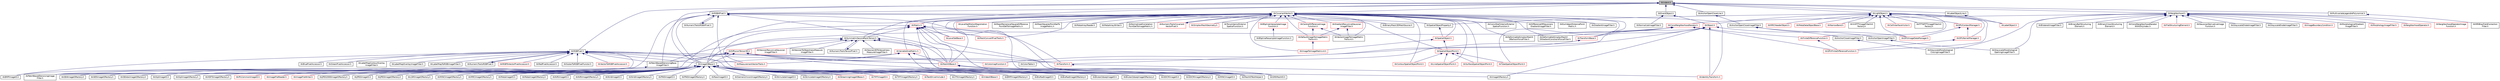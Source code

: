 digraph "itkIndent.h"
{
 // LATEX_PDF_SIZE
  edge [fontname="Helvetica",fontsize="10",labelfontname="Helvetica",labelfontsize="10"];
  node [fontname="Helvetica",fontsize="10",shape=record];
  Node1 [label="itkIndent.h",height=0.2,width=0.4,color="black", fillcolor="grey75", style="filled", fontcolor="black",tooltip=" "];
  Node1 -> Node2 [dir="back",color="midnightblue",fontsize="10",style="solid",fontname="Helvetica"];
  Node2 [label="itkAnchorOpenCloseLine.h",height=0.2,width=0.4,color="black", fillcolor="white", style="filled",URL="$itkAnchorOpenCloseLine_8h.html",tooltip=" "];
  Node2 -> Node3 [dir="back",color="midnightblue",fontsize="10",style="solid",fontname="Helvetica"];
  Node3 [label="itkAnchorOpenCloseImageFilter.h",height=0.2,width=0.4,color="black", fillcolor="white", style="filled",URL="$itkAnchorOpenCloseImageFilter_8h.html",tooltip=" "];
  Node3 -> Node4 [dir="back",color="midnightblue",fontsize="10",style="solid",fontname="Helvetica"];
  Node4 [label="itkAnchorCloseImageFilter.h",height=0.2,width=0.4,color="black", fillcolor="white", style="filled",URL="$itkAnchorCloseImageFilter_8h.html",tooltip=" "];
  Node4 -> Node5 [dir="back",color="midnightblue",fontsize="10",style="solid",fontname="Helvetica"];
  Node5 [label="itkGrayscaleMorphological\lClosingImageFilter.h",height=0.2,width=0.4,color="black", fillcolor="white", style="filled",URL="$itkGrayscaleMorphologicalClosingImageFilter_8h.html",tooltip=" "];
  Node3 -> Node6 [dir="back",color="midnightblue",fontsize="10",style="solid",fontname="Helvetica"];
  Node6 [label="itkAnchorOpenImageFilter.h",height=0.2,width=0.4,color="black", fillcolor="white", style="filled",URL="$itkAnchorOpenImageFilter_8h.html",tooltip=" "];
  Node6 -> Node7 [dir="back",color="midnightblue",fontsize="10",style="solid",fontname="Helvetica"];
  Node7 [label="itkGrayscaleMorphological\lOpeningImageFilter.h",height=0.2,width=0.4,color="black", fillcolor="white", style="filled",URL="$itkGrayscaleMorphologicalOpeningImageFilter_8h.html",tooltip=" "];
  Node1 -> Node8 [dir="back",color="midnightblue",fontsize="10",style="solid",fontname="Helvetica"];
  Node8 [label="itkCovariantVector.h",height=0.2,width=0.4,color="black", fillcolor="white", style="filled",URL="$itkCovariantVector_8h.html",tooltip=" "];
  Node8 -> Node9 [dir="back",color="midnightblue",fontsize="10",style="solid",fontname="Helvetica"];
  Node9 [label="itkBSplineInterpolateImage\lFunction.h",height=0.2,width=0.4,color="red", fillcolor="white", style="filled",URL="$itkBSplineInterpolateImageFunction_8h.html",tooltip=" "];
  Node9 -> Node10 [dir="back",color="midnightblue",fontsize="10",style="solid",fontname="Helvetica"];
  Node10 [label="itkBSplineResampleImageFunction.h",height=0.2,width=0.4,color="black", fillcolor="white", style="filled",URL="$itkBSplineResampleImageFunction_8h.html",tooltip=" "];
  Node8 -> Node31 [dir="back",color="midnightblue",fontsize="10",style="solid",fontname="Helvetica"];
  Node31 [label="itkBinaryMask3DMeshSource.h",height=0.2,width=0.4,color="black", fillcolor="white", style="filled",URL="$itkBinaryMask3DMeshSource_8h.html",tooltip=" "];
  Node8 -> Node32 [dir="back",color="midnightblue",fontsize="10",style="solid",fontname="Helvetica"];
  Node32 [label="itkCentralDifferenceImage\lFunction.h",height=0.2,width=0.4,color="red", fillcolor="white", style="filled",URL="$itkCentralDifferenceImageFunction_8h.html",tooltip=" "];
  Node32 -> Node33 [dir="back",color="midnightblue",fontsize="10",style="solid",fontname="Helvetica"];
  Node33 [label="itkDefaultImageToImageMetric\lTraitsv4.h",height=0.2,width=0.4,color="red", fillcolor="white", style="filled",URL="$itkDefaultImageToImageMetricTraitsv4_8h.html",tooltip=" "];
  Node33 -> Node34 [dir="back",color="midnightblue",fontsize="10",style="solid",fontname="Helvetica"];
  Node34 [label="itkImageToImageMetricv4.h",height=0.2,width=0.4,color="red", fillcolor="white", style="filled",URL="$itkImageToImageMetricv4_8h.html",tooltip=" "];
  Node32 -> Node59 [dir="back",color="midnightblue",fontsize="10",style="solid",fontname="Helvetica"];
  Node59 [label="itkVectorImageToImageMetric\lTraitsv4.h",height=0.2,width=0.4,color="black", fillcolor="white", style="filled",URL="$itkVectorImageToImageMetricTraitsv4_8h.html",tooltip=" "];
  Node8 -> Node60 [dir="back",color="midnightblue",fontsize="10",style="solid",fontname="Helvetica"];
  Node60 [label="itkConicShellInteriorExterior\lSpatialFunction.h",height=0.2,width=0.4,color="black", fillcolor="white", style="filled",URL="$itkConicShellInteriorExteriorSpatialFunction_8h.html",tooltip=" "];
  Node8 -> Node61 [dir="back",color="midnightblue",fontsize="10",style="solid",fontname="Helvetica"];
  Node61 [label="itkContourSpatialObjectPoint.h",height=0.2,width=0.4,color="red", fillcolor="white", style="filled",URL="$itkContourSpatialObjectPoint_8h.html",tooltip=" "];
  Node8 -> Node33 [dir="back",color="midnightblue",fontsize="10",style="solid",fontname="Helvetica"];
  Node8 -> Node65 [dir="back",color="midnightblue",fontsize="10",style="solid",fontname="Helvetica"];
  Node65 [label="itkDeformableSimplexMesh3\lDBalloonForceFilter.h",height=0.2,width=0.4,color="black", fillcolor="white", style="filled",URL="$itkDeformableSimplexMesh3DBalloonForceFilter_8h.html",tooltip=" "];
  Node8 -> Node66 [dir="back",color="midnightblue",fontsize="10",style="solid",fontname="Helvetica"];
  Node66 [label="itkDeformableSimplexMesh3\lDGradientConstraintForceFilter.h",height=0.2,width=0.4,color="black", fillcolor="white", style="filled",URL="$itkDeformableSimplexMesh3DGradientConstraintForceFilter_8h.html",tooltip=" "];
  Node8 -> Node67 [dir="back",color="midnightblue",fontsize="10",style="solid",fontname="Helvetica"];
  Node67 [label="itkDifferenceOfGaussians\lGradientImageFilter.h",height=0.2,width=0.4,color="black", fillcolor="white", style="filled",URL="$itkDifferenceOfGaussiansGradientImageFilter_8h.html",tooltip=" "];
  Node8 -> Node68 [dir="back",color="midnightblue",fontsize="10",style="solid",fontname="Helvetica"];
  Node68 [label="itkEuclideanDistancePoint\lMetric.h",height=0.2,width=0.4,color="black", fillcolor="white", style="filled",URL="$itkEuclideanDistancePointMetric_8h.html",tooltip=" "];
  Node8 -> Node69 [dir="back",color="midnightblue",fontsize="10",style="solid",fontname="Helvetica"];
  Node69 [label="itkGradientImageFilter.h",height=0.2,width=0.4,color="black", fillcolor="white", style="filled",URL="$itkGradientImageFilter_8h.html",tooltip=" "];
  Node8 -> Node70 [dir="back",color="midnightblue",fontsize="10",style="solid",fontname="Helvetica"];
  Node70 [label="itkGradientRecursiveGaussian\lImageFilter.h",height=0.2,width=0.4,color="red", fillcolor="white", style="filled",URL="$itkGradientRecursiveGaussianImageFilter_8h.html",tooltip=" "];
  Node70 -> Node33 [dir="back",color="midnightblue",fontsize="10",style="solid",fontname="Helvetica"];
  Node70 -> Node59 [dir="back",color="midnightblue",fontsize="10",style="solid",fontname="Helvetica"];
  Node8 -> Node79 [dir="back",color="midnightblue",fontsize="10",style="solid",fontname="Helvetica"];
  Node79 [label="itkIdentityTransform.h",height=0.2,width=0.4,color="red", fillcolor="white", style="filled",URL="$itkIdentityTransform_8h.html",tooltip=" "];
  Node8 -> Node85 [dir="back",color="midnightblue",fontsize="10",style="solid",fontname="Helvetica"];
  Node85 [label="itkImageIOBase.h",height=0.2,width=0.4,color="black", fillcolor="white", style="filled",URL="$itkImageIOBase_8h.html",tooltip=" "];
  Node85 -> Node86 [dir="back",color="midnightblue",fontsize="10",style="solid",fontname="Helvetica"];
  Node86 [label="itkBMPImageIO.h",height=0.2,width=0.4,color="black", fillcolor="white", style="filled",URL="$itkBMPImageIO_8h.html",tooltip=" "];
  Node85 -> Node87 [dir="back",color="midnightblue",fontsize="10",style="solid",fontname="Helvetica"];
  Node87 [label="itkBMPImageIOFactory.h",height=0.2,width=0.4,color="black", fillcolor="white", style="filled",URL="$itkBMPImageIOFactory_8h.html",tooltip=" "];
  Node85 -> Node88 [dir="back",color="midnightblue",fontsize="10",style="solid",fontname="Helvetica"];
  Node88 [label="itkBioRadImageIO.h",height=0.2,width=0.4,color="black", fillcolor="white", style="filled",URL="$itkBioRadImageIO_8h.html",tooltip=" "];
  Node85 -> Node89 [dir="back",color="midnightblue",fontsize="10",style="solid",fontname="Helvetica"];
  Node89 [label="itkBioRadImageIOFactory.h",height=0.2,width=0.4,color="black", fillcolor="white", style="filled",URL="$itkBioRadImageIOFactory_8h.html",tooltip=" "];
  Node85 -> Node90 [dir="back",color="midnightblue",fontsize="10",style="solid",fontname="Helvetica"];
  Node90 [label="itkBruker2dseqImageIO.h",height=0.2,width=0.4,color="black", fillcolor="white", style="filled",URL="$itkBruker2dseqImageIO_8h.html",tooltip=" "];
  Node85 -> Node91 [dir="back",color="midnightblue",fontsize="10",style="solid",fontname="Helvetica"];
  Node91 [label="itkBruker2dseqImageIOFactory.h",height=0.2,width=0.4,color="black", fillcolor="white", style="filled",URL="$itkBruker2dseqImageIOFactory_8h.html",tooltip=" "];
  Node85 -> Node92 [dir="back",color="midnightblue",fontsize="10",style="solid",fontname="Helvetica"];
  Node92 [label="itkGDCMImageIO.h",height=0.2,width=0.4,color="black", fillcolor="white", style="filled",URL="$itkGDCMImageIO_8h.html",tooltip=" "];
  Node85 -> Node93 [dir="back",color="midnightblue",fontsize="10",style="solid",fontname="Helvetica"];
  Node93 [label="itkGDCMImageIOFactory.h",height=0.2,width=0.4,color="black", fillcolor="white", style="filled",URL="$itkGDCMImageIOFactory_8h.html",tooltip=" "];
  Node85 -> Node94 [dir="back",color="midnightblue",fontsize="10",style="solid",fontname="Helvetica"];
  Node94 [label="itkGE4ImageIOFactory.h",height=0.2,width=0.4,color="black", fillcolor="white", style="filled",URL="$itkGE4ImageIOFactory_8h.html",tooltip=" "];
  Node85 -> Node95 [dir="back",color="midnightblue",fontsize="10",style="solid",fontname="Helvetica"];
  Node95 [label="itkGE5ImageIOFactory.h",height=0.2,width=0.4,color="black", fillcolor="white", style="filled",URL="$itkGE5ImageIOFactory_8h.html",tooltip=" "];
  Node85 -> Node96 [dir="back",color="midnightblue",fontsize="10",style="solid",fontname="Helvetica"];
  Node96 [label="itkGEAdwImageIOFactory.h",height=0.2,width=0.4,color="black", fillcolor="white", style="filled",URL="$itkGEAdwImageIOFactory_8h.html",tooltip=" "];
  Node85 -> Node97 [dir="back",color="midnightblue",fontsize="10",style="solid",fontname="Helvetica"];
  Node97 [label="itkGiplImageIO.h",height=0.2,width=0.4,color="black", fillcolor="white", style="filled",URL="$itkGiplImageIO_8h.html",tooltip=" "];
  Node85 -> Node98 [dir="back",color="midnightblue",fontsize="10",style="solid",fontname="Helvetica"];
  Node98 [label="itkGiplImageIOFactory.h",height=0.2,width=0.4,color="black", fillcolor="white", style="filled",URL="$itkGiplImageIOFactory_8h.html",tooltip=" "];
  Node85 -> Node99 [dir="back",color="midnightblue",fontsize="10",style="solid",fontname="Helvetica"];
  Node99 [label="itkHDF5ImageIOFactory.h",height=0.2,width=0.4,color="black", fillcolor="white", style="filled",URL="$itkHDF5ImageIOFactory_8h.html",tooltip=" "];
  Node85 -> Node100 [dir="back",color="midnightblue",fontsize="10",style="solid",fontname="Helvetica"];
  Node100 [label="itkIPLCommonImageIO.h",height=0.2,width=0.4,color="red", fillcolor="white", style="filled",URL="$itkIPLCommonImageIO_8h.html",tooltip="This file was written as a modification to the itkMetaImageIO as a new method for reading in files fr..."];
  Node85 -> Node105 [dir="back",color="midnightblue",fontsize="10",style="solid",fontname="Helvetica"];
  Node105 [label="itkImageFileReader.h",height=0.2,width=0.4,color="red", fillcolor="white", style="filled",URL="$itkImageFileReader_8h.html",tooltip=" "];
  Node85 -> Node108 [dir="back",color="midnightblue",fontsize="10",style="solid",fontname="Helvetica"];
  Node108 [label="itkImageFileWriter.h",height=0.2,width=0.4,color="red", fillcolor="white", style="filled",URL="$itkImageFileWriter_8h.html",tooltip=" "];
  Node85 -> Node110 [dir="back",color="midnightblue",fontsize="10",style="solid",fontname="Helvetica"];
  Node110 [label="itkImageIOFactory.h",height=0.2,width=0.4,color="black", fillcolor="white", style="filled",URL="$itkImageIOFactory_8h.html",tooltip=" "];
  Node85 -> Node111 [dir="back",color="midnightblue",fontsize="10",style="solid",fontname="Helvetica"];
  Node111 [label="itkJPEG2000ImageIOFactory.h",height=0.2,width=0.4,color="black", fillcolor="white", style="filled",URL="$itkJPEG2000ImageIOFactory_8h.html",tooltip=" "];
  Node85 -> Node112 [dir="back",color="midnightblue",fontsize="10",style="solid",fontname="Helvetica"];
  Node112 [label="itkJPEGImageIO.h",height=0.2,width=0.4,color="black", fillcolor="white", style="filled",URL="$itkJPEGImageIO_8h.html",tooltip=" "];
  Node85 -> Node113 [dir="back",color="midnightblue",fontsize="10",style="solid",fontname="Helvetica"];
  Node113 [label="itkJPEGImageIOFactory.h",height=0.2,width=0.4,color="black", fillcolor="white", style="filled",URL="$itkJPEGImageIOFactory_8h.html",tooltip=" "];
  Node85 -> Node114 [dir="back",color="midnightblue",fontsize="10",style="solid",fontname="Helvetica"];
  Node114 [label="itkLSMImageIOFactory.h",height=0.2,width=0.4,color="black", fillcolor="white", style="filled",URL="$itkLSMImageIOFactory_8h.html",tooltip=" "];
  Node85 -> Node115 [dir="back",color="midnightblue",fontsize="10",style="solid",fontname="Helvetica"];
  Node115 [label="itkMINCImageIO.h",height=0.2,width=0.4,color="black", fillcolor="white", style="filled",URL="$itkMINCImageIO_8h.html",tooltip=" "];
  Node85 -> Node116 [dir="back",color="midnightblue",fontsize="10",style="solid",fontname="Helvetica"];
  Node116 [label="itkMINCImageIOFactory.h",height=0.2,width=0.4,color="black", fillcolor="white", style="filled",URL="$itkMINCImageIOFactory_8h.html",tooltip=" "];
  Node85 -> Node117 [dir="back",color="midnightblue",fontsize="10",style="solid",fontname="Helvetica"];
  Node117 [label="itkMRCImageIOFactory.h",height=0.2,width=0.4,color="black", fillcolor="white", style="filled",URL="$itkMRCImageIOFactory_8h.html",tooltip=" "];
  Node85 -> Node118 [dir="back",color="midnightblue",fontsize="10",style="solid",fontname="Helvetica"];
  Node118 [label="itkMetaImageIO.h",height=0.2,width=0.4,color="black", fillcolor="white", style="filled",URL="$itkMetaImageIO_8h.html",tooltip=" "];
  Node85 -> Node119 [dir="back",color="midnightblue",fontsize="10",style="solid",fontname="Helvetica"];
  Node119 [label="itkMetaImageIOFactory.h",height=0.2,width=0.4,color="black", fillcolor="white", style="filled",URL="$itkMetaImageIOFactory_8h.html",tooltip=" "];
  Node85 -> Node120 [dir="back",color="midnightblue",fontsize="10",style="solid",fontname="Helvetica"];
  Node120 [label="itkNiftiImageIO.h",height=0.2,width=0.4,color="black", fillcolor="white", style="filled",URL="$itkNiftiImageIO_8h.html",tooltip=" "];
  Node85 -> Node121 [dir="back",color="midnightblue",fontsize="10",style="solid",fontname="Helvetica"];
  Node121 [label="itkNiftiImageIOFactory.h",height=0.2,width=0.4,color="black", fillcolor="white", style="filled",URL="$itkNiftiImageIOFactory_8h.html",tooltip=" "];
  Node85 -> Node122 [dir="back",color="midnightblue",fontsize="10",style="solid",fontname="Helvetica"];
  Node122 [label="itkNrrdImageIO.h",height=0.2,width=0.4,color="black", fillcolor="white", style="filled",URL="$itkNrrdImageIO_8h.html",tooltip=" "];
  Node85 -> Node123 [dir="back",color="midnightblue",fontsize="10",style="solid",fontname="Helvetica"];
  Node123 [label="itkNrrdImageIOFactory.h",height=0.2,width=0.4,color="black", fillcolor="white", style="filled",URL="$itkNrrdImageIOFactory_8h.html",tooltip=" "];
  Node85 -> Node124 [dir="back",color="midnightblue",fontsize="10",style="solid",fontname="Helvetica"];
  Node124 [label="itkPNGImageIO.h",height=0.2,width=0.4,color="black", fillcolor="white", style="filled",URL="$itkPNGImageIO_8h.html",tooltip=" "];
  Node85 -> Node125 [dir="back",color="midnightblue",fontsize="10",style="solid",fontname="Helvetica"];
  Node125 [label="itkPNGImageIOFactory.h",height=0.2,width=0.4,color="black", fillcolor="white", style="filled",URL="$itkPNGImageIOFactory_8h.html",tooltip=" "];
  Node85 -> Node126 [dir="back",color="midnightblue",fontsize="10",style="solid",fontname="Helvetica"];
  Node126 [label="itkRawImageIO.h",height=0.2,width=0.4,color="black", fillcolor="white", style="filled",URL="$itkRawImageIO_8h.html",tooltip=" "];
  Node85 -> Node127 [dir="back",color="midnightblue",fontsize="10",style="solid",fontname="Helvetica"];
  Node127 [label="itkSiemensVisionImageIOFactory.h",height=0.2,width=0.4,color="black", fillcolor="white", style="filled",URL="$itkSiemensVisionImageIOFactory_8h.html",tooltip=" "];
  Node85 -> Node128 [dir="back",color="midnightblue",fontsize="10",style="solid",fontname="Helvetica"];
  Node128 [label="itkStimulateImageIO.h",height=0.2,width=0.4,color="black", fillcolor="white", style="filled",URL="$itkStimulateImageIO_8h.html",tooltip=" "];
  Node85 -> Node129 [dir="back",color="midnightblue",fontsize="10",style="solid",fontname="Helvetica"];
  Node129 [label="itkStimulateImageIOFactory.h",height=0.2,width=0.4,color="black", fillcolor="white", style="filled",URL="$itkStimulateImageIOFactory_8h.html",tooltip=" "];
  Node85 -> Node130 [dir="back",color="midnightblue",fontsize="10",style="solid",fontname="Helvetica"];
  Node130 [label="itkStreamingImageIOBase.h",height=0.2,width=0.4,color="red", fillcolor="white", style="filled",URL="$itkStreamingImageIOBase_8h.html",tooltip=" "];
  Node85 -> Node135 [dir="back",color="midnightblue",fontsize="10",style="solid",fontname="Helvetica"];
  Node135 [label="itkTIFFImageIO.h",height=0.2,width=0.4,color="red", fillcolor="white", style="filled",URL="$itkTIFFImageIO_8h.html",tooltip=" "];
  Node85 -> Node137 [dir="back",color="midnightblue",fontsize="10",style="solid",fontname="Helvetica"];
  Node137 [label="itkTIFFImageIOFactory.h",height=0.2,width=0.4,color="black", fillcolor="white", style="filled",URL="$itkTIFFImageIOFactory_8h.html",tooltip=" "];
  Node85 -> Node138 [dir="back",color="midnightblue",fontsize="10",style="solid",fontname="Helvetica"];
  Node138 [label="itkTestDriverInclude.h",height=0.2,width=0.4,color="red", fillcolor="white", style="filled",URL="$itkTestDriverInclude_8h.html",tooltip=" "];
  Node85 -> Node141 [dir="back",color="midnightblue",fontsize="10",style="solid",fontname="Helvetica"];
  Node141 [label="itkVTKImageIOFactory.h",height=0.2,width=0.4,color="black", fillcolor="white", style="filled",URL="$itkVTKImageIOFactory_8h.html",tooltip=" "];
  Node85 -> Node142 [dir="back",color="midnightblue",fontsize="10",style="solid",fontname="Helvetica"];
  Node142 [label="itkVideoIOBase.h",height=0.2,width=0.4,color="red", fillcolor="white", style="filled",URL="$itkVideoIOBase_8h.html",tooltip=" "];
  Node8 -> Node34 [dir="back",color="midnightblue",fontsize="10",style="solid",fontname="Helvetica"];
  Node8 -> Node148 [dir="back",color="midnightblue",fontsize="10",style="solid",fontname="Helvetica"];
  Node148 [label="itkLevelSetBase.h",height=0.2,width=0.4,color="red", fillcolor="white", style="filled",URL="$itkLevelSetBase_8h.html",tooltip=" "];
  Node8 -> Node166 [dir="back",color="midnightblue",fontsize="10",style="solid",fontname="Helvetica"];
  Node166 [label="itkLevelSetMotionRegistration\lFunction.h",height=0.2,width=0.4,color="red", fillcolor="white", style="filled",URL="$itkLevelSetMotionRegistrationFunction_8h.html",tooltip=" "];
  Node8 -> Node168 [dir="back",color="midnightblue",fontsize="10",style="solid",fontname="Helvetica"];
  Node168 [label="itkLineSpatialObjectPoint.h",height=0.2,width=0.4,color="red", fillcolor="white", style="filled",URL="$itkLineSpatialObjectPoint_8h.html",tooltip=" "];
  Node8 -> Node172 [dir="back",color="midnightblue",fontsize="10",style="solid",fontname="Helvetica"];
  Node172 [label="itkMatrix.h",height=0.2,width=0.4,color="red", fillcolor="white", style="filled",URL="$itkMatrix_8h.html",tooltip=" "];
  Node172 -> Node188 [dir="back",color="midnightblue",fontsize="10",style="solid",fontname="Helvetica"];
  Node188 [label="itkGiftiMeshIO.h",height=0.2,width=0.4,color="black", fillcolor="white", style="filled",URL="$itkGiftiMeshIO_8h.html",tooltip=" "];
  Node172 -> Node148 [dir="back",color="midnightblue",fontsize="10",style="solid",fontname="Helvetica"];
  Node172 -> Node115 [dir="back",color="midnightblue",fontsize="10",style="solid",fontname="Helvetica"];
  Node172 -> Node1046 [dir="back",color="midnightblue",fontsize="10",style="solid",fontname="Helvetica"];
  Node1046 [label="itkMeasurementVectorTraits.h",height=0.2,width=0.4,color="red", fillcolor="white", style="filled",URL="$itkMeasurementVectorTraits_8h.html",tooltip=" "];
  Node172 -> Node1087 [dir="back",color="midnightblue",fontsize="10",style="solid",fontname="Helvetica"];
  Node1087 [label="itkMeshConvertPixelTraits.h",height=0.2,width=0.4,color="red", fillcolor="white", style="filled",URL="$itkMeshConvertPixelTraits_8h.html",tooltip=" "];
  Node172 -> Node1088 [dir="back",color="midnightblue",fontsize="10",style="solid",fontname="Helvetica"];
  Node1088 [label="itkMeshIOBase.h",height=0.2,width=0.4,color="red", fillcolor="white", style="filled",URL="$itkMeshIOBase_8h.html",tooltip=" "];
  Node1088 -> Node188 [dir="back",color="midnightblue",fontsize="10",style="solid",fontname="Helvetica"];
  Node1088 -> Node1098 [dir="back",color="midnightblue",fontsize="10",style="solid",fontname="Helvetica"];
  Node1098 [label="itkMeshIOTestHelper.h",height=0.2,width=0.4,color="black", fillcolor="white", style="filled",URL="$itkMeshIOTestHelper_8h.html",tooltip=" "];
  Node172 -> Node1098 [dir="back",color="midnightblue",fontsize="10",style="solid",fontname="Helvetica"];
  Node172 -> Node393 [dir="back",color="midnightblue",fontsize="10",style="solid",fontname="Helvetica"];
  Node393 [label="itkPatchBasedDenoisingImage\lFilter.h",height=0.2,width=0.4,color="black", fillcolor="white", style="filled",URL="$itkPatchBasedDenoisingImageFilter_8h.html",tooltip=" "];
  Node172 -> Node1110 [dir="back",color="midnightblue",fontsize="10",style="solid",fontname="Helvetica"];
  Node1110 [label="itkSymmetricSecondRankTensor.h",height=0.2,width=0.4,color="black", fillcolor="white", style="filled",URL="$itkSymmetricSecondRankTensor_8h.html",tooltip=" "];
  Node1110 -> Node1111 [dir="back",color="midnightblue",fontsize="10",style="solid",fontname="Helvetica"];
  Node1111 [label="itkDiffusionTensor3D.h",height=0.2,width=0.4,color="red", fillcolor="white", style="filled",URL="$itkDiffusionTensor3D_8h.html",tooltip=" "];
  Node1111 -> Node85 [dir="back",color="midnightblue",fontsize="10",style="solid",fontname="Helvetica"];
  Node1111 -> Node1088 [dir="back",color="midnightblue",fontsize="10",style="solid",fontname="Helvetica"];
  Node1111 -> Node1098 [dir="back",color="midnightblue",fontsize="10",style="solid",fontname="Helvetica"];
  Node1111 -> Node392 [dir="back",color="midnightblue",fontsize="10",style="solid",fontname="Helvetica"];
  Node392 [label="itkPatchBasedDenoisingBase\lImageFilter.h",height=0.2,width=0.4,color="black", fillcolor="white", style="filled",URL="$itkPatchBasedDenoisingBaseImageFilter_8h.html",tooltip=" "];
  Node392 -> Node393 [dir="back",color="midnightblue",fontsize="10",style="solid",fontname="Helvetica"];
  Node1111 -> Node393 [dir="back",color="midnightblue",fontsize="10",style="solid",fontname="Helvetica"];
  Node1111 -> Node1113 [dir="back",color="midnightblue",fontsize="10",style="solid",fontname="Helvetica"];
  Node1113 [label="itkTransform.h",height=0.2,width=0.4,color="red", fillcolor="white", style="filled",URL="$itkTransform_8h.html",tooltip=" "];
  Node1113 -> Node79 [dir="back",color="midnightblue",fontsize="10",style="solid",fontname="Helvetica"];
  Node1110 -> Node648 [dir="back",color="midnightblue",fontsize="10",style="solid",fontname="Helvetica"];
  Node648 [label="itkHessian3DToVesselness\lMeasureImageFilter.h",height=0.2,width=0.4,color="black", fillcolor="white", style="filled",URL="$itkHessian3DToVesselnessMeasureImageFilter_8h.html",tooltip=" "];
  Node1110 -> Node180 [dir="back",color="midnightblue",fontsize="10",style="solid",fontname="Helvetica"];
  Node180 [label="itkHessianRecursiveGaussian\lImageFilter.h",height=0.2,width=0.4,color="red", fillcolor="white", style="filled",URL="$itkHessianRecursiveGaussianImageFilter_8h.html",tooltip=" "];
  Node1110 -> Node779 [dir="back",color="midnightblue",fontsize="10",style="solid",fontname="Helvetica"];
  Node779 [label="itkHessianToObjectnessMeasure\lImageFilter.h",height=0.2,width=0.4,color="black", fillcolor="white", style="filled",URL="$itkHessianToObjectnessMeasureImageFilter_8h.html",tooltip=" "];
  Node1110 -> Node85 [dir="back",color="midnightblue",fontsize="10",style="solid",fontname="Helvetica"];
  Node1110 -> Node1088 [dir="back",color="midnightblue",fontsize="10",style="solid",fontname="Helvetica"];
  Node1110 -> Node1098 [dir="back",color="midnightblue",fontsize="10",style="solid",fontname="Helvetica"];
  Node1110 -> Node1130 [dir="back",color="midnightblue",fontsize="10",style="solid",fontname="Helvetica"];
  Node1130 [label="itkNumericTraitsTensorPixel.h",height=0.2,width=0.4,color="black", fillcolor="white", style="filled",URL="$itkNumericTraitsTensorPixel_8h.html",tooltip=" "];
  Node1130 -> Node1110 [dir="back",color="midnightblue",fontsize="10",style="solid",fontname="Helvetica"];
  Node1110 -> Node1113 [dir="back",color="midnightblue",fontsize="10",style="solid",fontname="Helvetica"];
  Node172 -> Node1113 [dir="back",color="midnightblue",fontsize="10",style="solid",fontname="Helvetica"];
  Node8 -> Node72 [dir="back",color="midnightblue",fontsize="10",style="solid",fontname="Helvetica"];
  Node72 [label="itkMeanReciprocalSquareDifference\lPointSetToImageMetric.h",height=0.2,width=0.4,color="black", fillcolor="white", style="filled",URL="$itkMeanReciprocalSquareDifferencePointSetToImageMetric_8h.html",tooltip=" "];
  Node8 -> Node73 [dir="back",color="midnightblue",fontsize="10",style="solid",fontname="Helvetica"];
  Node73 [label="itkMeanSquaresPointSetTo\lImageMetric.h",height=0.2,width=0.4,color="black", fillcolor="white", style="filled",URL="$itkMeanSquaresPointSetToImageMetric_8h.html",tooltip=" "];
  Node8 -> Node1087 [dir="back",color="midnightblue",fontsize="10",style="solid",fontname="Helvetica"];
  Node8 -> Node1088 [dir="back",color="midnightblue",fontsize="10",style="solid",fontname="Helvetica"];
  Node8 -> Node1098 [dir="back",color="midnightblue",fontsize="10",style="solid",fontname="Helvetica"];
  Node8 -> Node1134 [dir="back",color="midnightblue",fontsize="10",style="solid",fontname="Helvetica"];
  Node1134 [label="itkMetaArrayReader.h",height=0.2,width=0.4,color="black", fillcolor="white", style="filled",URL="$itkMetaArrayReader_8h.html",tooltip=" "];
  Node8 -> Node1135 [dir="back",color="midnightblue",fontsize="10",style="solid",fontname="Helvetica"];
  Node1135 [label="itkMetaArrayWriter.h",height=0.2,width=0.4,color="black", fillcolor="white", style="filled",URL="$itkMetaArrayWriter_8h.html",tooltip=" "];
  Node8 -> Node74 [dir="back",color="midnightblue",fontsize="10",style="solid",fontname="Helvetica"];
  Node74 [label="itkNormalizedCorrelation\lPointSetToImageMetric.h",height=0.2,width=0.4,color="black", fillcolor="white", style="filled",URL="$itkNormalizedCorrelationPointSetToImageMetric_8h.html",tooltip=" "];
  Node8 -> Node1136 [dir="back",color="midnightblue",fontsize="10",style="solid",fontname="Helvetica"];
  Node1136 [label="itkNumericTraitsCovariant\lVectorPixel.h",height=0.2,width=0.4,color="red", fillcolor="white", style="filled",URL="$itkNumericTraitsCovariantVectorPixel_8h.html",tooltip=" "];
  Node1136 -> Node8 [dir="back",color="midnightblue",fontsize="10",style="solid",fontname="Helvetica"];
  Node8 -> Node1137 [dir="back",color="midnightblue",fontsize="10",style="solid",fontname="Helvetica"];
  Node1137 [label="itkSimplexMeshGeometry.h",height=0.2,width=0.4,color="red", fillcolor="white", style="filled",URL="$itkSimplexMeshGeometry_8h.html",tooltip=" "];
  Node8 -> Node997 [dir="back",color="midnightblue",fontsize="10",style="solid",fontname="Helvetica"];
  Node997 [label="itkSpatialObject.h",height=0.2,width=0.4,color="red", fillcolor="white", style="filled",URL="$itkSpatialObject_8h.html",tooltip=" "];
  Node997 -> Node34 [dir="back",color="midnightblue",fontsize="10",style="solid",fontname="Helvetica"];
  Node997 -> Node1024 [dir="back",color="midnightblue",fontsize="10",style="solid",fontname="Helvetica"];
  Node1024 [label="itkSpatialObjectPoint.h",height=0.2,width=0.4,color="red", fillcolor="white", style="filled",URL="$itkSpatialObjectPoint_8h.html",tooltip=" "];
  Node1024 -> Node61 [dir="back",color="midnightblue",fontsize="10",style="solid",fontname="Helvetica"];
  Node1024 -> Node168 [dir="back",color="midnightblue",fontsize="10",style="solid",fontname="Helvetica"];
  Node1024 -> Node1025 [dir="back",color="midnightblue",fontsize="10",style="solid",fontname="Helvetica"];
  Node1025 [label="itkSurfaceSpatialObjectPoint.h",height=0.2,width=0.4,color="red", fillcolor="white", style="filled",URL="$itkSurfaceSpatialObjectPoint_8h.html",tooltip=" "];
  Node1024 -> Node1026 [dir="back",color="midnightblue",fontsize="10",style="solid",fontname="Helvetica"];
  Node1026 [label="itkTubeSpatialObjectPoint.h",height=0.2,width=0.4,color="red", fillcolor="white", style="filled",URL="$itkTubeSpatialObjectPoint_8h.html",tooltip=" "];
  Node8 -> Node1025 [dir="back",color="midnightblue",fontsize="10",style="solid",fontname="Helvetica"];
  Node8 -> Node1143 [dir="back",color="midnightblue",fontsize="10",style="solid",fontname="Helvetica"];
  Node1143 [label="itkTorusInteriorExterior\lSpatialFunction.h",height=0.2,width=0.4,color="black", fillcolor="white", style="filled",URL="$itkTorusInteriorExteriorSpatialFunction_8h.html",tooltip=" "];
  Node8 -> Node1144 [dir="back",color="midnightblue",fontsize="10",style="solid",fontname="Helvetica"];
  Node1144 [label="itkTransformBase.h",height=0.2,width=0.4,color="red", fillcolor="white", style="filled",URL="$itkTransformBase_8h.html",tooltip=" "];
  Node1144 -> Node1113 [dir="back",color="midnightblue",fontsize="10",style="solid",fontname="Helvetica"];
  Node8 -> Node1026 [dir="back",color="midnightblue",fontsize="10",style="solid",fontname="Helvetica"];
  Node8 -> Node1174 [dir="back",color="midnightblue",fontsize="10",style="solid",fontname="Helvetica"];
  Node1174 [label="itkVariableSizeMatrix.h",height=0.2,width=0.4,color="red", fillcolor="white", style="filled",URL="$itkVariableSizeMatrix_8h.html",tooltip=" "];
  Node1174 -> Node85 [dir="back",color="midnightblue",fontsize="10",style="solid",fontname="Helvetica"];
  Node1174 -> Node1046 [dir="back",color="midnightblue",fontsize="10",style="solid",fontname="Helvetica"];
  Node1174 -> Node1088 [dir="back",color="midnightblue",fontsize="10",style="solid",fontname="Helvetica"];
  Node1174 -> Node1098 [dir="back",color="midnightblue",fontsize="10",style="solid",fontname="Helvetica"];
  Node8 -> Node59 [dir="back",color="midnightblue",fontsize="10",style="solid",fontname="Helvetica"];
  Node1 -> Node1178 [dir="back",color="midnightblue",fontsize="10",style="solid",fontname="Helvetica"];
  Node1178 [label="itkEventObject.h",height=0.2,width=0.4,color="black", fillcolor="white", style="filled",URL="$itkEventObject_8h.html",tooltip=" "];
  Node1178 -> Node722 [dir="back",color="midnightblue",fontsize="10",style="solid",fontname="Helvetica"];
  Node722 [label="itkNormalizeImageFilter.h",height=0.2,width=0.4,color="black", fillcolor="white", style="filled",URL="$itkNormalizeImageFilter_8h.html",tooltip=" "];
  Node1178 -> Node1179 [dir="back",color="midnightblue",fontsize="10",style="solid",fontname="Helvetica"];
  Node1179 [label="itkObject.h",height=0.2,width=0.4,color="red", fillcolor="white", style="filled",URL="$itkObject_8h.html",tooltip=" "];
  Node1179 -> Node1229 [dir="back",color="midnightblue",fontsize="10",style="solid",fontname="Helvetica"];
  Node1229 [label="itkColorTable.h",height=0.2,width=0.4,color="black", fillcolor="white", style="filled",URL="$itkColorTable_8h.html",tooltip=" "];
  Node1179 -> Node1230 [dir="back",color="midnightblue",fontsize="10",style="solid",fontname="Helvetica"];
  Node1230 [label="itkColormapFunction.h",height=0.2,width=0.4,color="red", fillcolor="white", style="filled",URL="$itkColormapFunction_8h.html",tooltip=" "];
  Node1179 -> Node1308 [dir="back",color="midnightblue",fontsize="10",style="solid",fontname="Helvetica"];
  Node1308 [label="itkGPUImageDataManager.h",height=0.2,width=0.4,color="red", fillcolor="white", style="filled",URL="$itkGPUImageDataManager_8h.html",tooltip=" "];
  Node1179 -> Node79 [dir="back",color="midnightblue",fontsize="10",style="solid",fontname="Helvetica"];
  Node1179 -> Node110 [dir="back",color="midnightblue",fontsize="10",style="solid",fontname="Helvetica"];
  Node1179 -> Node1144 [dir="back",color="midnightblue",fontsize="10",style="solid",fontname="Helvetica"];
  Node1 -> Node85 [dir="back",color="midnightblue",fontsize="10",style="solid",fontname="Helvetica"];
  Node1 -> Node1538 [dir="back",color="midnightblue",fontsize="10",style="solid",fontname="Helvetica"];
  Node1538 [label="itkLabelObjectLine.h",height=0.2,width=0.4,color="black", fillcolor="white", style="filled",URL="$itkLabelObjectLine_8h.html",tooltip=" "];
  Node1538 -> Node1437 [dir="back",color="midnightblue",fontsize="10",style="solid",fontname="Helvetica"];
  Node1437 [label="itkLabelObject.h",height=0.2,width=0.4,color="red", fillcolor="white", style="filled",URL="$itkLabelObject_8h.html",tooltip=" "];
  Node1 -> Node1539 [dir="back",color="midnightblue",fontsize="10",style="solid",fontname="Helvetica"];
  Node1539 [label="itkLightObject.h",height=0.2,width=0.4,color="black", fillcolor="white", style="filled",URL="$itkLightObject_8h.html",tooltip=" "];
  Node1539 -> Node1294 [dir="back",color="midnightblue",fontsize="10",style="solid",fontname="Helvetica"];
  Node1294 [label="itkCellInterfaceVisitor.h",height=0.2,width=0.4,color="red", fillcolor="white", style="filled",URL="$itkCellInterfaceVisitor_8h.html",tooltip=" "];
  Node1539 -> Node1540 [dir="back",color="midnightblue",fontsize="10",style="solid",fontname="Helvetica"];
  Node1540 [label="itkFFTWFFTImageFilterInit\lFactory.h",height=0.2,width=0.4,color="black", fillcolor="white", style="filled",URL="$itkFFTWFFTImageFilterInitFactory_8h.html",tooltip=" "];
  Node1539 -> Node342 [dir="back",color="midnightblue",fontsize="10",style="solid",fontname="Helvetica"];
  Node342 [label="itkFiniteDifferenceFunction.h",height=0.2,width=0.4,color="red", fillcolor="white", style="filled",URL="$itkFiniteDifferenceFunction_8h.html",tooltip=" "];
  Node342 -> Node383 [dir="back",color="midnightblue",fontsize="10",style="solid",fontname="Helvetica"];
  Node383 [label="itkGPUFiniteDifferenceFunction.h",height=0.2,width=0.4,color="red", fillcolor="white", style="filled",URL="$itkGPUFiniteDifferenceFunction_8h.html",tooltip=" "];
  Node1539 -> Node1541 [dir="back",color="midnightblue",fontsize="10",style="solid",fontname="Helvetica"];
  Node1541 [label="itkGPUContextManager.h",height=0.2,width=0.4,color="red", fillcolor="white", style="filled",URL="$itkGPUContextManager_8h.html",tooltip=" "];
  Node1541 -> Node1308 [dir="back",color="midnightblue",fontsize="10",style="solid",fontname="Helvetica"];
  Node1541 -> Node488 [dir="back",color="midnightblue",fontsize="10",style="solid",fontname="Helvetica"];
  Node488 [label="itkGPUKernelManager.h",height=0.2,width=0.4,color="red", fillcolor="white", style="filled",URL="$itkGPUKernelManager_8h.html",tooltip=" "];
  Node488 -> Node383 [dir="back",color="midnightblue",fontsize="10",style="solid",fontname="Helvetica"];
  Node1539 -> Node383 [dir="back",color="midnightblue",fontsize="10",style="solid",fontname="Helvetica"];
  Node1539 -> Node1308 [dir="back",color="midnightblue",fontsize="10",style="solid",fontname="Helvetica"];
  Node1539 -> Node488 [dir="back",color="midnightblue",fontsize="10",style="solid",fontname="Helvetica"];
  Node1539 -> Node1437 [dir="back",color="midnightblue",fontsize="10",style="solid",fontname="Helvetica"];
  Node1539 -> Node1454 [dir="back",color="midnightblue",fontsize="10",style="solid",fontname="Helvetica"];
  Node1454 [label="itkMRCHeaderObject.h",height=0.2,width=0.4,color="red", fillcolor="white", style="filled",URL="$itkMRCHeaderObject_8h.html",tooltip=" "];
  Node1539 -> Node1542 [dir="back",color="midnightblue",fontsize="10",style="solid",fontname="Helvetica"];
  Node1542 [label="itkMetaDataObjectBase.h",height=0.2,width=0.4,color="red", fillcolor="white", style="filled",URL="$itkMetaDataObjectBase_8h.html",tooltip=" "];
  Node1539 -> Node1466 [dir="back",color="midnightblue",fontsize="10",style="solid",fontname="Helvetica"];
  Node1466 [label="itkNarrowBand.h",height=0.2,width=0.4,color="red", fillcolor="white", style="filled",URL="$itkNarrowBand_8h.html",tooltip=" "];
  Node1539 -> Node1179 [dir="back",color="midnightblue",fontsize="10",style="solid",fontname="Helvetica"];
  Node1539 -> Node1496 [dir="back",color="midnightblue",fontsize="10",style="solid",fontname="Helvetica"];
  Node1496 [label="itkSpatialObjectProperty.h",height=0.2,width=0.4,color="black", fillcolor="white", style="filled",URL="$itkSpatialObjectProperty_8h.html",tooltip=" "];
  Node1496 -> Node997 [dir="back",color="midnightblue",fontsize="10",style="solid",fontname="Helvetica"];
  Node1539 -> Node1544 [dir="back",color="midnightblue",fontsize="10",style="solid",fontname="Helvetica"];
  Node1544 [label="itkVnlFFTImageFilterInit\lFactory.h",height=0.2,width=0.4,color="black", fillcolor="white", style="filled",URL="$itkVnlFFTImageFilterInitFactory_8h.html",tooltip=" "];
  Node1 -> Node1545 [dir="back",color="midnightblue",fontsize="10",style="solid",fontname="Helvetica"];
  Node1545 [label="itkMultivariateLegendrePolynomial.h",height=0.2,width=0.4,color="black", fillcolor="white", style="filled",URL="$itkMultivariateLegendrePolynomial_8h.html",tooltip=" "];
  Node1545 -> Node558 [dir="back",color="midnightblue",fontsize="10",style="solid",fontname="Helvetica"];
  Node558 [label="itkMRIBiasFieldCorrection\lFilter.h",height=0.2,width=0.4,color="black", fillcolor="white", style="filled",URL="$itkMRIBiasFieldCorrectionFilter_8h.html",tooltip=" "];
  Node1 -> Node1546 [dir="back",color="midnightblue",fontsize="10",style="solid",fontname="Helvetica"];
  Node1546 [label="itkNeighborhood.h",height=0.2,width=0.4,color="black", fillcolor="white", style="filled",URL="$itkNeighborhood_8h.html",tooltip=" "];
  Node1546 -> Node402 [dir="back",color="midnightblue",fontsize="10",style="solid",fontname="Helvetica"];
  Node402 [label="itkBilateralImageFilter.h",height=0.2,width=0.4,color="black", fillcolor="white", style="filled",URL="$itkBilateralImageFilter_8h.html",tooltip=" "];
  Node1546 -> Node1547 [dir="back",color="midnightblue",fontsize="10",style="solid",fontname="Helvetica"];
  Node1547 [label="itkBinaryBallStructuring\lElement.h",height=0.2,width=0.4,color="black", fillcolor="white", style="filled",URL="$itkBinaryBallStructuringElement_8h.html",tooltip=" "];
  Node1546 -> Node1548 [dir="back",color="midnightblue",fontsize="10",style="solid",fontname="Helvetica"];
  Node1548 [label="itkBinaryCrossStructuring\lElement.h",height=0.2,width=0.4,color="black", fillcolor="white", style="filled",URL="$itkBinaryCrossStructuringElement_8h.html",tooltip=" "];
  Node1546 -> Node336 [dir="back",color="midnightblue",fontsize="10",style="solid",fontname="Helvetica"];
  Node336 [label="itkConstNeighborhoodIterator.h",height=0.2,width=0.4,color="red", fillcolor="white", style="filled",URL="$itkConstNeighborhoodIterator_8h.html",tooltip=" "];
  Node336 -> Node65 [dir="back",color="midnightblue",fontsize="10",style="solid",fontname="Helvetica"];
  Node336 -> Node66 [dir="back",color="midnightblue",fontsize="10",style="solid",fontname="Helvetica"];
  Node336 -> Node342 [dir="back",color="midnightblue",fontsize="10",style="solid",fontname="Helvetica"];
  Node336 -> Node383 [dir="back",color="midnightblue",fontsize="10",style="solid",fontname="Helvetica"];
  Node336 -> Node392 [dir="back",color="midnightblue",fontsize="10",style="solid",fontname="Helvetica"];
  Node1546 -> Node447 [dir="back",color="midnightblue",fontsize="10",style="solid",fontname="Helvetica"];
  Node447 [label="itkConstNeighborhoodIterator\lWithOnlyIndex.h",height=0.2,width=0.4,color="black", fillcolor="white", style="filled",URL="$itkConstNeighborhoodIteratorWithOnlyIndex_8h.html",tooltip=" "];
  Node1546 -> Node479 [dir="back",color="midnightblue",fontsize="10",style="solid",fontname="Helvetica"];
  Node479 [label="itkFlatStructuringElement.h",height=0.2,width=0.4,color="red", fillcolor="white", style="filled",URL="$itkFlatStructuringElement_8h.html",tooltip=" "];
  Node1546 -> Node202 [dir="back",color="midnightblue",fontsize="10",style="solid",fontname="Helvetica"];
  Node202 [label="itkGaussianDerivativeImage\lFunction.h",height=0.2,width=0.4,color="black", fillcolor="white", style="filled",URL="$itkGaussianDerivativeImageFunction_8h.html",tooltip=" "];
  Node1546 -> Node432 [dir="back",color="midnightblue",fontsize="10",style="solid",fontname="Helvetica"];
  Node432 [label="itkGrayscaleDilateImageFilter.h",height=0.2,width=0.4,color="black", fillcolor="white", style="filled",URL="$itkGrayscaleDilateImageFilter_8h.html",tooltip=" "];
  Node1546 -> Node435 [dir="back",color="midnightblue",fontsize="10",style="solid",fontname="Helvetica"];
  Node435 [label="itkGrayscaleErodeImageFilter.h",height=0.2,width=0.4,color="black", fillcolor="white", style="filled",URL="$itkGrayscaleErodeImageFilter_8h.html",tooltip=" "];
  Node1546 -> Node5 [dir="back",color="midnightblue",fontsize="10",style="solid",fontname="Helvetica"];
  Node1546 -> Node7 [dir="back",color="midnightblue",fontsize="10",style="solid",fontname="Helvetica"];
  Node1546 -> Node1528 [dir="back",color="midnightblue",fontsize="10",style="solid",fontname="Helvetica"];
  Node1528 [label="itkImageBoundaryCondition.h",height=0.2,width=0.4,color="red", fillcolor="white", style="filled",URL="$itkImageBoundaryCondition_8h.html",tooltip=" "];
  Node1546 -> Node433 [dir="back",color="midnightblue",fontsize="10",style="solid",fontname="Helvetica"];
  Node433 [label="itkMorphologicalGradient\lImageFilter.h",height=0.2,width=0.4,color="black", fillcolor="white", style="filled",URL="$itkMorphologicalGradientImageFilter_8h.html",tooltip=" "];
  Node1546 -> Node430 [dir="back",color="midnightblue",fontsize="10",style="solid",fontname="Helvetica"];
  Node430 [label="itkMorphologyImageFilter.h",height=0.2,width=0.4,color="red", fillcolor="white", style="filled",URL="$itkMorphologyImageFilter_8h.html",tooltip=" "];
  Node1546 -> Node1549 [dir="back",color="midnightblue",fontsize="10",style="solid",fontname="Helvetica"];
  Node1549 [label="itkNeighborhoodOperator.h",height=0.2,width=0.4,color="red", fillcolor="white", style="filled",URL="$itkNeighborhoodOperator_8h.html",tooltip=" "];
  Node1546 -> Node246 [dir="back",color="midnightblue",fontsize="10",style="solid",fontname="Helvetica"];
  Node246 [label="itkNeighborhoodOperatorImage\lFunction.h",height=0.2,width=0.4,color="red", fillcolor="white", style="filled",URL="$itkNeighborhoodOperatorImageFunction_8h.html",tooltip=" "];
  Node1 -> Node1558 [dir="back",color="midnightblue",fontsize="10",style="solid",fontname="Helvetica"];
  Node1558 [label="itkRGBAPixel.h",height=0.2,width=0.4,color="black", fillcolor="white", style="filled",URL="$itkRGBAPixel_8h.html",tooltip=" "];
  Node1558 -> Node188 [dir="back",color="midnightblue",fontsize="10",style="solid",fontname="Helvetica"];
  Node1558 -> Node85 [dir="back",color="midnightblue",fontsize="10",style="solid",fontname="Helvetica"];
  Node1558 -> Node1088 [dir="back",color="midnightblue",fontsize="10",style="solid",fontname="Helvetica"];
  Node1558 -> Node1098 [dir="back",color="midnightblue",fontsize="10",style="solid",fontname="Helvetica"];
  Node1558 -> Node1559 [dir="back",color="midnightblue",fontsize="10",style="solid",fontname="Helvetica"];
  Node1559 [label="itkNumericTraitsRGBAPixel.h",height=0.2,width=0.4,color="black", fillcolor="white", style="filled",URL="$itkNumericTraitsRGBAPixel_8h.html",tooltip=" "];
  Node1559 -> Node1558 [dir="back",color="midnightblue",fontsize="10",style="solid",fontname="Helvetica"];
  Node1558 -> Node392 [dir="back",color="midnightblue",fontsize="10",style="solid",fontname="Helvetica"];
  Node1558 -> Node393 [dir="back",color="midnightblue",fontsize="10",style="solid",fontname="Helvetica"];
  Node1558 -> Node1024 [dir="back",color="midnightblue",fontsize="10",style="solid",fontname="Helvetica"];
  Node1558 -> Node1496 [dir="back",color="midnightblue",fontsize="10",style="solid",fontname="Helvetica"];
  Node1 -> Node1560 [dir="back",color="midnightblue",fontsize="10",style="solid",fontname="Helvetica"];
  Node1560 [label="itkRGBPixel.h",height=0.2,width=0.4,color="black", fillcolor="white", style="filled",URL="$itkRGBPixel_8h.html",tooltip=" "];
  Node1560 -> Node86 [dir="back",color="midnightblue",fontsize="10",style="solid",fontname="Helvetica"];
  Node1560 -> Node1561 [dir="back",color="midnightblue",fontsize="10",style="solid",fontname="Helvetica"];
  Node1561 [label="itkBluePixelAccessor.h",height=0.2,width=0.4,color="black", fillcolor="white", style="filled",URL="$itkBluePixelAccessor_8h.html",tooltip=" "];
  Node1560 -> Node1229 [dir="back",color="midnightblue",fontsize="10",style="solid",fontname="Helvetica"];
  Node1560 -> Node1230 [dir="back",color="midnightblue",fontsize="10",style="solid",fontname="Helvetica"];
  Node1560 -> Node1562 [dir="back",color="midnightblue",fontsize="10",style="solid",fontname="Helvetica"];
  Node1562 [label="itkGreenPixelAccessor.h",height=0.2,width=0.4,color="black", fillcolor="white", style="filled",URL="$itkGreenPixelAccessor_8h.html",tooltip=" "];
  Node1560 -> Node85 [dir="back",color="midnightblue",fontsize="10",style="solid",fontname="Helvetica"];
  Node1560 -> Node853 [dir="back",color="midnightblue",fontsize="10",style="solid",fontname="Helvetica"];
  Node853 [label="itkLabelMapContourOverlay\lImageFilter.h",height=0.2,width=0.4,color="black", fillcolor="white", style="filled",URL="$itkLabelMapContourOverlayImageFilter_8h.html",tooltip=" "];
  Node1560 -> Node855 [dir="back",color="midnightblue",fontsize="10",style="solid",fontname="Helvetica"];
  Node855 [label="itkLabelMapOverlayImageFilter.h",height=0.2,width=0.4,color="black", fillcolor="white", style="filled",URL="$itkLabelMapOverlayImageFilter_8h.html",tooltip=" "];
  Node1560 -> Node858 [dir="back",color="midnightblue",fontsize="10",style="solid",fontname="Helvetica"];
  Node858 [label="itkLabelMapToRGBImageFilter.h",height=0.2,width=0.4,color="black", fillcolor="white", style="filled",URL="$itkLabelMapToRGBImageFilter_8h.html",tooltip=" "];
  Node1560 -> Node1046 [dir="back",color="midnightblue",fontsize="10",style="solid",fontname="Helvetica"];
  Node1560 -> Node1088 [dir="back",color="midnightblue",fontsize="10",style="solid",fontname="Helvetica"];
  Node1560 -> Node1098 [dir="back",color="midnightblue",fontsize="10",style="solid",fontname="Helvetica"];
  Node1560 -> Node1563 [dir="back",color="midnightblue",fontsize="10",style="solid",fontname="Helvetica"];
  Node1563 [label="itkNumericTraitsRGBPixel.h",height=0.2,width=0.4,color="black", fillcolor="white", style="filled",URL="$itkNumericTraitsRGBPixel_8h.html",tooltip=" "];
  Node1563 -> Node1560 [dir="back",color="midnightblue",fontsize="10",style="solid",fontname="Helvetica"];
  Node1560 -> Node392 [dir="back",color="midnightblue",fontsize="10",style="solid",fontname="Helvetica"];
  Node1560 -> Node393 [dir="back",color="midnightblue",fontsize="10",style="solid",fontname="Helvetica"];
  Node1560 -> Node1564 [dir="back",color="midnightblue",fontsize="10",style="solid",fontname="Helvetica"];
  Node1564 [label="itkRGBToVectorPixelAccessor.h",height=0.2,width=0.4,color="red", fillcolor="white", style="filled",URL="$itkRGBToVectorPixelAccessor_8h.html",tooltip=" "];
  Node1560 -> Node1565 [dir="back",color="midnightblue",fontsize="10",style="solid",fontname="Helvetica"];
  Node1565 [label="itkRedPixelAccessor.h",height=0.2,width=0.4,color="black", fillcolor="white", style="filled",URL="$itkRedPixelAccessor_8h.html",tooltip=" "];
  Node1560 -> Node1566 [dir="back",color="midnightblue",fontsize="10",style="solid",fontname="Helvetica"];
  Node1566 [label="itkScalarToRGBPixelFunctor.h",height=0.2,width=0.4,color="black", fillcolor="white", style="filled",URL="$itkScalarToRGBPixelFunctor_8h.html",tooltip=" "];
  Node1560 -> Node1567 [dir="back",color="midnightblue",fontsize="10",style="solid",fontname="Helvetica"];
  Node1567 [label="itkVectorToRGBPixelAccessor.h",height=0.2,width=0.4,color="red", fillcolor="white", style="filled",URL="$itkVectorToRGBPixelAccessor_8h.html",tooltip=" "];
  Node1 -> Node1110 [dir="back",color="midnightblue",fontsize="10",style="solid",fontname="Helvetica"];
}
